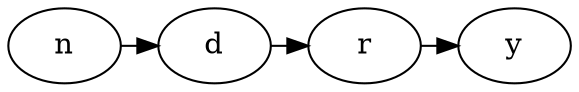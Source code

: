 // GraficaListaSimple
digraph {
	0 [label=n]
	1 [label=d]
		0 -> 1 [constraint=false]
	1 [label=d]
	3 [label=r]
		1 -> 3 [constraint=false]
	3 [label=r]
	4 [label=y]
		3 -> 4 [constraint=false]
}